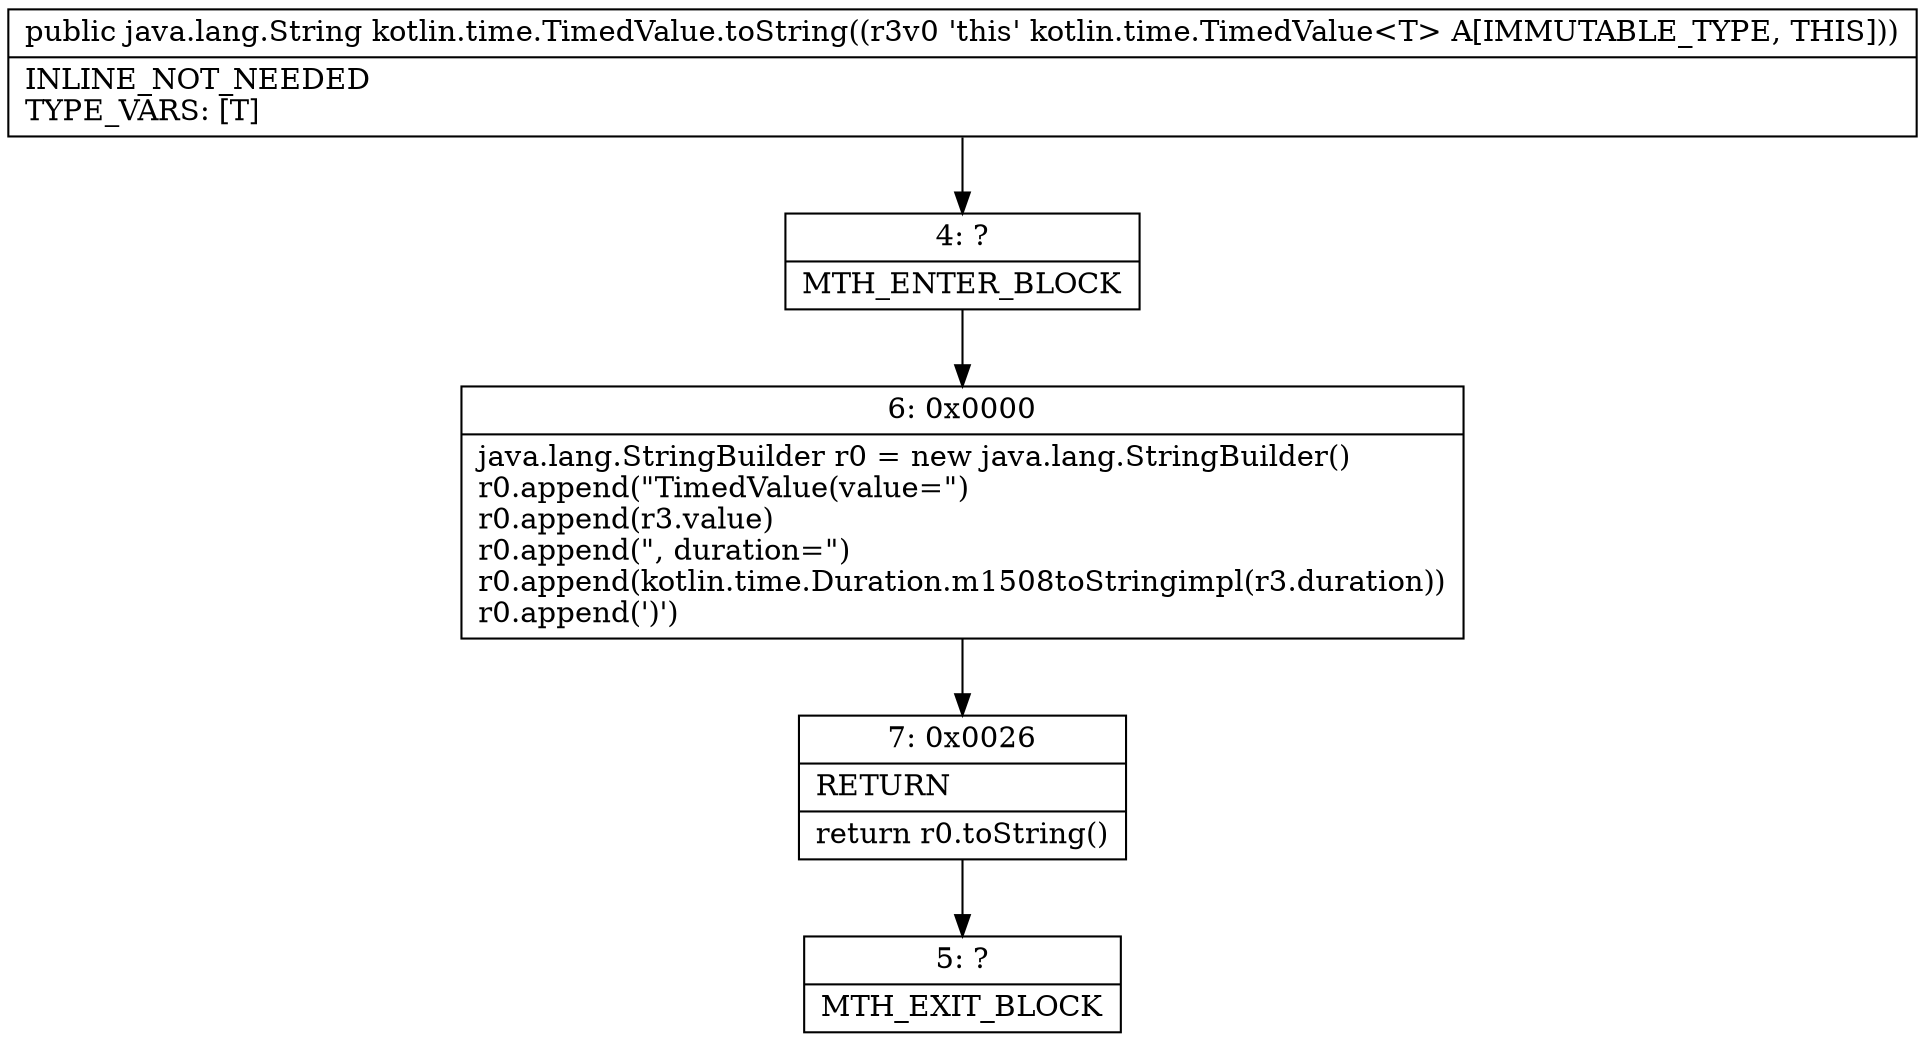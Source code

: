 digraph "CFG forkotlin.time.TimedValue.toString()Ljava\/lang\/String;" {
Node_4 [shape=record,label="{4\:\ ?|MTH_ENTER_BLOCK\l}"];
Node_6 [shape=record,label="{6\:\ 0x0000|java.lang.StringBuilder r0 = new java.lang.StringBuilder()\lr0.append(\"TimedValue(value=\")\lr0.append(r3.value)\lr0.append(\", duration=\")\lr0.append(kotlin.time.Duration.m1508toStringimpl(r3.duration))\lr0.append(')')\l}"];
Node_7 [shape=record,label="{7\:\ 0x0026|RETURN\l|return r0.toString()\l}"];
Node_5 [shape=record,label="{5\:\ ?|MTH_EXIT_BLOCK\l}"];
MethodNode[shape=record,label="{public java.lang.String kotlin.time.TimedValue.toString((r3v0 'this' kotlin.time.TimedValue\<T\> A[IMMUTABLE_TYPE, THIS]))  | INLINE_NOT_NEEDED\lTYPE_VARS: [T]\l}"];
MethodNode -> Node_4;Node_4 -> Node_6;
Node_6 -> Node_7;
Node_7 -> Node_5;
}

